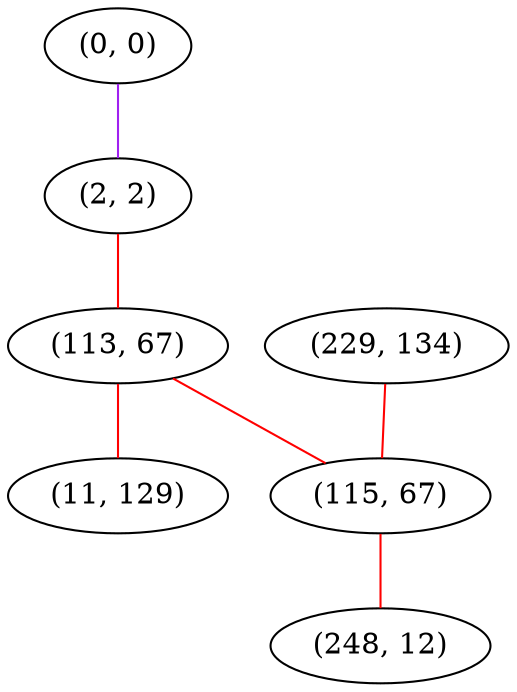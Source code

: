 graph "" {
"(0, 0)";
"(229, 134)";
"(2, 2)";
"(113, 67)";
"(11, 129)";
"(115, 67)";
"(248, 12)";
"(0, 0)" -- "(2, 2)"  [color=purple, key=0, weight=4];
"(229, 134)" -- "(115, 67)"  [color=red, key=0, weight=1];
"(2, 2)" -- "(113, 67)"  [color=red, key=0, weight=1];
"(113, 67)" -- "(11, 129)"  [color=red, key=0, weight=1];
"(113, 67)" -- "(115, 67)"  [color=red, key=0, weight=1];
"(115, 67)" -- "(248, 12)"  [color=red, key=0, weight=1];
}
